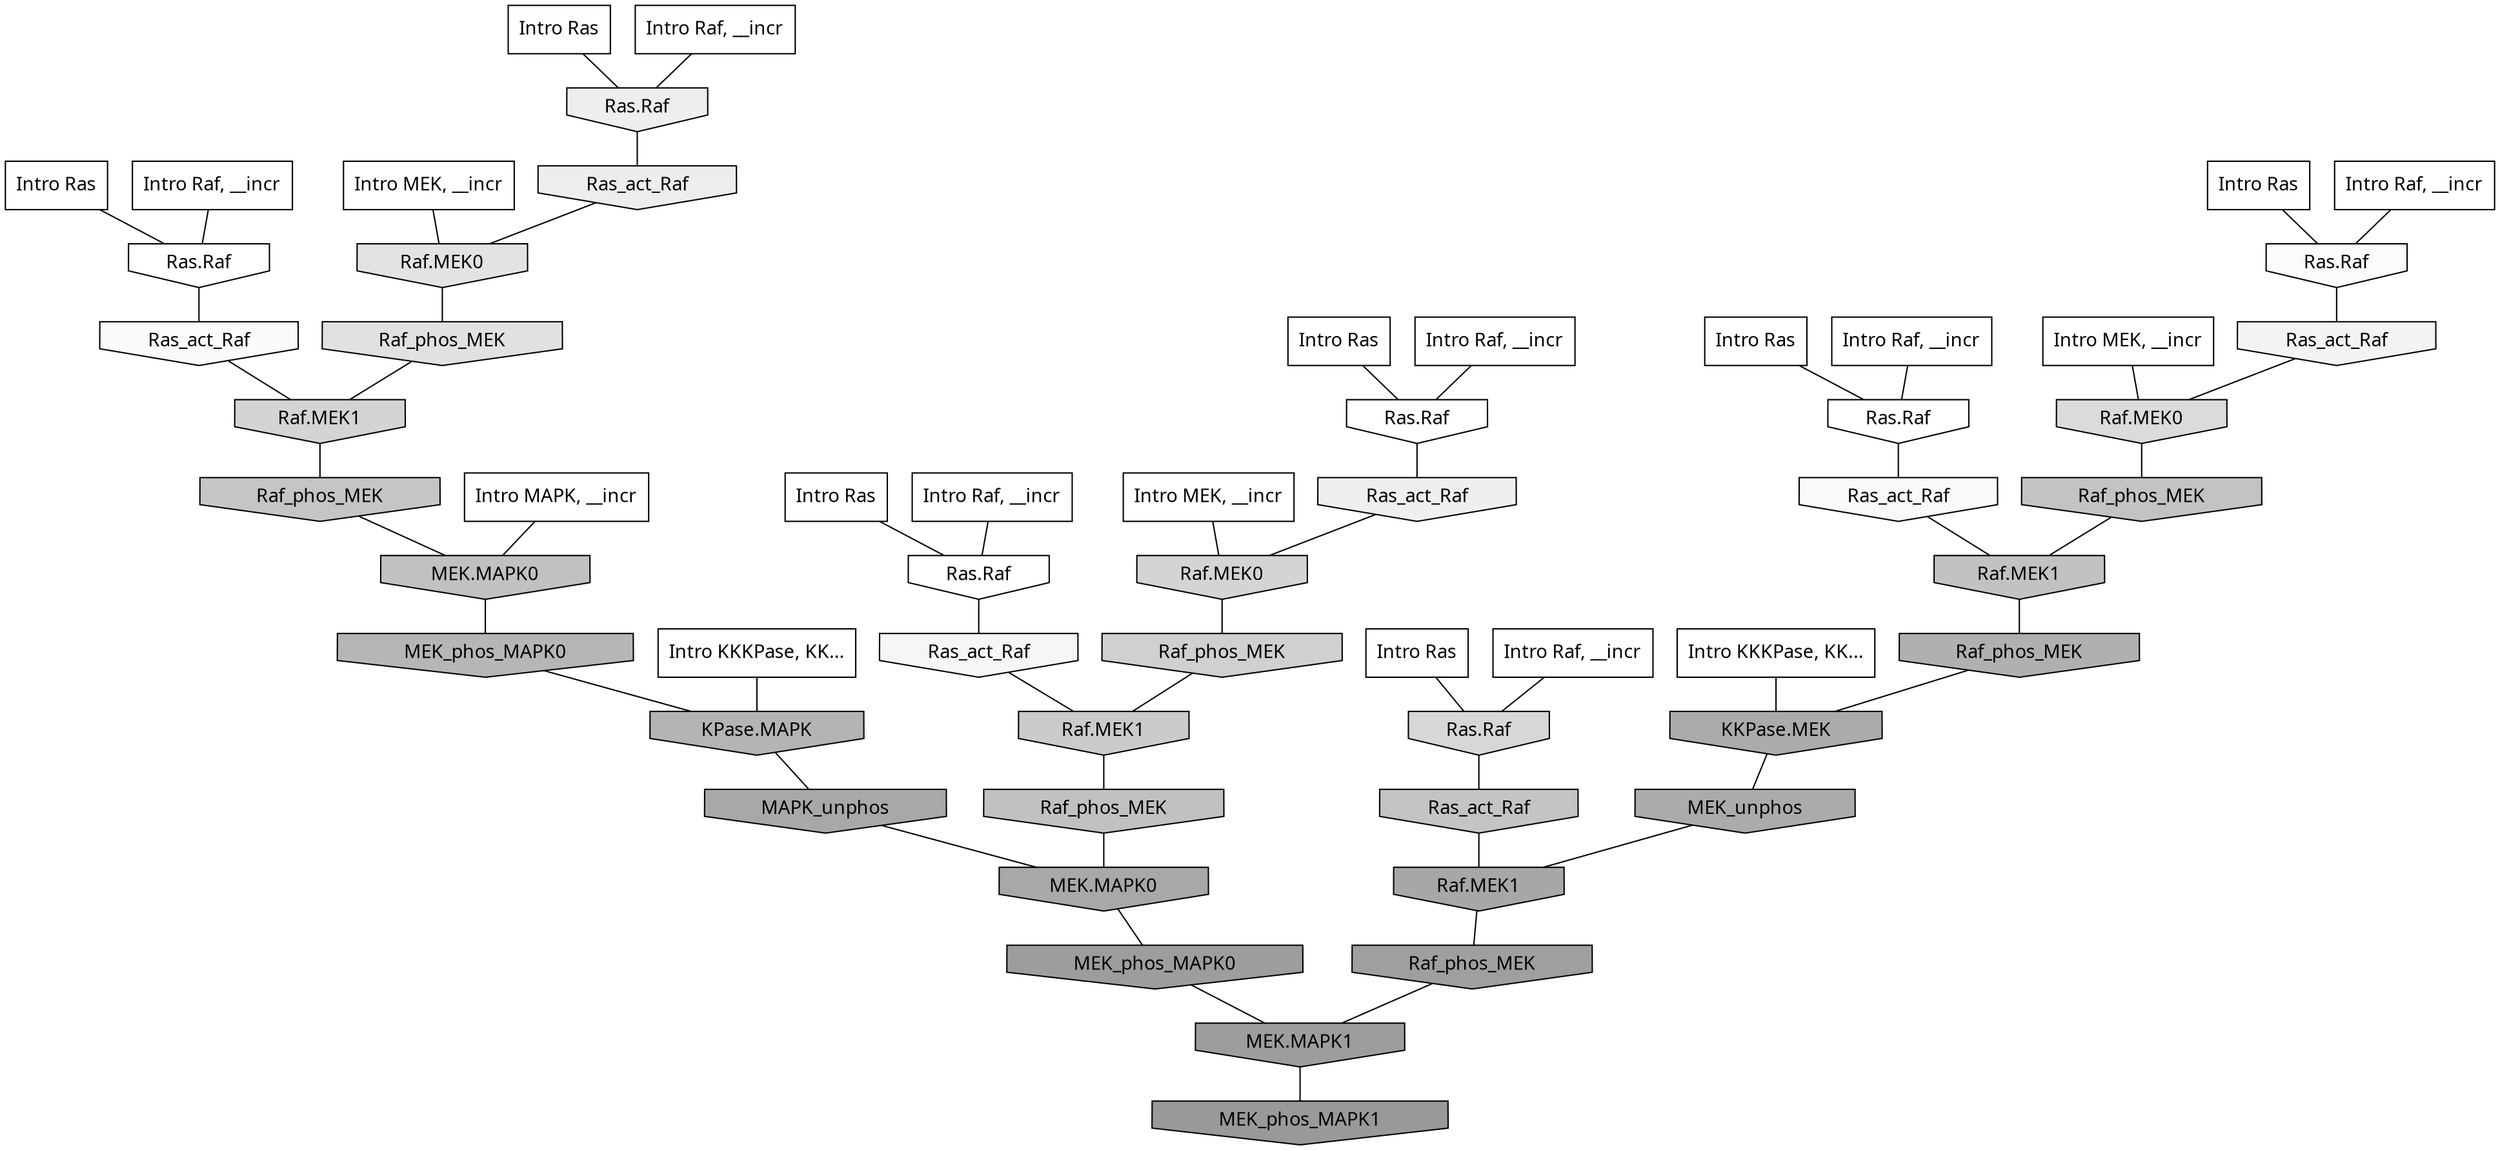 digraph G{
  rankdir="TB";
  ranksep=0.30;
  node [fontname="CMU Serif"];
  edge [fontname="CMU Serif"];
  
  13 [label="Intro Ras", shape=rectangle, style=filled, fillcolor="0.000 0.000 1.000"]
  
  25 [label="Intro Ras", shape=rectangle, style=filled, fillcolor="0.000 0.000 1.000"]
  
  30 [label="Intro Ras", shape=rectangle, style=filled, fillcolor="0.000 0.000 1.000"]
  
  33 [label="Intro Ras", shape=rectangle, style=filled, fillcolor="0.000 0.000 1.000"]
  
  47 [label="Intro Ras", shape=rectangle, style=filled, fillcolor="0.000 0.000 1.000"]
  
  62 [label="Intro Ras", shape=rectangle, style=filled, fillcolor="0.000 0.000 1.000"]
  
  73 [label="Intro Ras", shape=rectangle, style=filled, fillcolor="0.000 0.000 1.000"]
  
  282 [label="Intro Raf, __incr", shape=rectangle, style=filled, fillcolor="0.000 0.000 1.000"]
  
  298 [label="Intro Raf, __incr", shape=rectangle, style=filled, fillcolor="0.000 0.000 1.000"]
  
  359 [label="Intro Raf, __incr", shape=rectangle, style=filled, fillcolor="0.000 0.000 1.000"]
  
  495 [label="Intro Raf, __incr", shape=rectangle, style=filled, fillcolor="0.000 0.000 1.000"]
  
  509 [label="Intro Raf, __incr", shape=rectangle, style=filled, fillcolor="0.000 0.000 1.000"]
  
  634 [label="Intro Raf, __incr", shape=rectangle, style=filled, fillcolor="0.000 0.000 1.000"]
  
  709 [label="Intro Raf, __incr", shape=rectangle, style=filled, fillcolor="0.000 0.000 1.000"]
  
  1247 [label="Intro MEK, __incr", shape=rectangle, style=filled, fillcolor="0.000 0.000 1.000"]
  
  1729 [label="Intro MEK, __incr", shape=rectangle, style=filled, fillcolor="0.000 0.000 1.000"]
  
  1763 [label="Intro MEK, __incr", shape=rectangle, style=filled, fillcolor="0.000 0.000 1.000"]
  
  3094 [label="Intro MAPK, __incr", shape=rectangle, style=filled, fillcolor="0.000 0.000 1.000"]
  
  3107 [label="Intro KKKPase, KK...", shape=rectangle, style=filled, fillcolor="0.000 0.000 1.000"]
  
  3141 [label="Intro KKKPase, KK...", shape=rectangle, style=filled, fillcolor="0.000 0.000 1.000"]
  
  3227 [label="Ras.Raf", shape=invhouse, style=filled, fillcolor="0.000 0.000 1.000"]
  
  3245 [label="Ras.Raf", shape=invhouse, style=filled, fillcolor="0.000 0.000 1.000"]
  
  3284 [label="Ras.Raf", shape=invhouse, style=filled, fillcolor="0.000 0.000 1.000"]
  
  3334 [label="Ras.Raf", shape=invhouse, style=filled, fillcolor="0.000 0.000 0.997"]
  
  3449 [label="Ras.Raf", shape=invhouse, style=filled, fillcolor="0.000 0.000 0.982"]
  
  3468 [label="Ras_act_Raf", shape=invhouse, style=filled, fillcolor="0.000 0.000 0.980"]
  
  3524 [label="Ras_act_Raf", shape=invhouse, style=filled, fillcolor="0.000 0.000 0.973"]
  
  3653 [label="Ras_act_Raf", shape=invhouse, style=filled, fillcolor="0.000 0.000 0.961"]
  
  3776 [label="Ras_act_Raf", shape=invhouse, style=filled, fillcolor="0.000 0.000 0.953"]
  
  4133 [label="Ras_act_Raf", shape=invhouse, style=filled, fillcolor="0.000 0.000 0.934"]
  
  4154 [label="Ras.Raf", shape=invhouse, style=filled, fillcolor="0.000 0.000 0.933"]
  
  4228 [label="Ras_act_Raf", shape=invhouse, style=filled, fillcolor="0.000 0.000 0.929"]
  
  5028 [label="Raf.MEK0", shape=invhouse, style=filled, fillcolor="0.000 0.000 0.889"]
  
  5188 [label="Raf_phos_MEK", shape=invhouse, style=filled, fillcolor="0.000 0.000 0.881"]
  
  5699 [label="Raf.MEK0", shape=invhouse, style=filled, fillcolor="0.000 0.000 0.857"]
  
  6048 [label="Ras.Raf", shape=invhouse, style=filled, fillcolor="0.000 0.000 0.843"]
  
  6455 [label="Raf.MEK1", shape=invhouse, style=filled, fillcolor="0.000 0.000 0.829"]
  
  6473 [label="Raf.MEK0", shape=invhouse, style=filled, fillcolor="0.000 0.000 0.829"]
  
  6944 [label="Raf_phos_MEK", shape=invhouse, style=filled, fillcolor="0.000 0.000 0.814"]
  
  7819 [label="Raf.MEK1", shape=invhouse, style=filled, fillcolor="0.000 0.000 0.793"]
  
  8681 [label="Raf_phos_MEK", shape=invhouse, style=filled, fillcolor="0.000 0.000 0.772"]
  
  8887 [label="Ras_act_Raf", shape=invhouse, style=filled, fillcolor="0.000 0.000 0.767"]
  
  8970 [label="Raf_phos_MEK", shape=invhouse, style=filled, fillcolor="0.000 0.000 0.765"]
  
  9301 [label="Raf.MEK1", shape=invhouse, style=filled, fillcolor="0.000 0.000 0.758"]
  
  9455 [label="MEK.MAPK0", shape=invhouse, style=filled, fillcolor="0.000 0.000 0.756"]
  
  9491 [label="Raf_phos_MEK", shape=invhouse, style=filled, fillcolor="0.000 0.000 0.755"]
  
  12341 [label="MEK_phos_MAPK0", shape=invhouse, style=filled, fillcolor="0.000 0.000 0.711"]
  
  12952 [label="KPase.MAPK", shape=invhouse, style=filled, fillcolor="0.000 0.000 0.704"]
  
  14244 [label="Raf_phos_MEK", shape=invhouse, style=filled, fillcolor="0.000 0.000 0.689"]
  
  15709 [label="KKPase.MEK", shape=invhouse, style=filled, fillcolor="0.000 0.000 0.671"]
  
  15710 [label="MEK_unphos", shape=invhouse, style=filled, fillcolor="0.000 0.000 0.671"]
  
  16430 [label="MAPK_unphos", shape=invhouse, style=filled, fillcolor="0.000 0.000 0.658"]
  
  16431 [label="MEK.MAPK0", shape=invhouse, style=filled, fillcolor="0.000 0.000 0.658"]
  
  16708 [label="Raf.MEK1", shape=invhouse, style=filled, fillcolor="0.000 0.000 0.653"]
  
  17847 [label="Raf_phos_MEK", shape=invhouse, style=filled, fillcolor="0.000 0.000 0.624"]
  
  18060 [label="MEK_phos_MAPK0", shape=invhouse, style=filled, fillcolor="0.000 0.000 0.617"]
  
  18061 [label="MEK.MAPK1", shape=invhouse, style=filled, fillcolor="0.000 0.000 0.617"]
  
  18605 [label="MEK_phos_MAPK1", shape=invhouse, style=filled, fillcolor="0.000 0.000 0.600"]
  
  
  18061 -> 18605 [dir=none, color="0.000 0.000 0.000"] 
  18060 -> 18061 [dir=none, color="0.000 0.000 0.000"] 
  17847 -> 18061 [dir=none, color="0.000 0.000 0.000"] 
  16708 -> 17847 [dir=none, color="0.000 0.000 0.000"] 
  16431 -> 18060 [dir=none, color="0.000 0.000 0.000"] 
  16430 -> 16431 [dir=none, color="0.000 0.000 0.000"] 
  15710 -> 16708 [dir=none, color="0.000 0.000 0.000"] 
  15709 -> 15710 [dir=none, color="0.000 0.000 0.000"] 
  14244 -> 15709 [dir=none, color="0.000 0.000 0.000"] 
  12952 -> 16430 [dir=none, color="0.000 0.000 0.000"] 
  12341 -> 12952 [dir=none, color="0.000 0.000 0.000"] 
  9491 -> 16431 [dir=none, color="0.000 0.000 0.000"] 
  9455 -> 12341 [dir=none, color="0.000 0.000 0.000"] 
  9301 -> 14244 [dir=none, color="0.000 0.000 0.000"] 
  8970 -> 9301 [dir=none, color="0.000 0.000 0.000"] 
  8887 -> 16708 [dir=none, color="0.000 0.000 0.000"] 
  8681 -> 9455 [dir=none, color="0.000 0.000 0.000"] 
  7819 -> 9491 [dir=none, color="0.000 0.000 0.000"] 
  6944 -> 7819 [dir=none, color="0.000 0.000 0.000"] 
  6473 -> 6944 [dir=none, color="0.000 0.000 0.000"] 
  6455 -> 8681 [dir=none, color="0.000 0.000 0.000"] 
  6048 -> 8887 [dir=none, color="0.000 0.000 0.000"] 
  5699 -> 8970 [dir=none, color="0.000 0.000 0.000"] 
  5188 -> 6455 [dir=none, color="0.000 0.000 0.000"] 
  5028 -> 5188 [dir=none, color="0.000 0.000 0.000"] 
  4228 -> 5028 [dir=none, color="0.000 0.000 0.000"] 
  4154 -> 4228 [dir=none, color="0.000 0.000 0.000"] 
  4133 -> 6473 [dir=none, color="0.000 0.000 0.000"] 
  3776 -> 5699 [dir=none, color="0.000 0.000 0.000"] 
  3653 -> 7819 [dir=none, color="0.000 0.000 0.000"] 
  3524 -> 9301 [dir=none, color="0.000 0.000 0.000"] 
  3468 -> 6455 [dir=none, color="0.000 0.000 0.000"] 
  3449 -> 3776 [dir=none, color="0.000 0.000 0.000"] 
  3334 -> 3468 [dir=none, color="0.000 0.000 0.000"] 
  3284 -> 3653 [dir=none, color="0.000 0.000 0.000"] 
  3245 -> 3524 [dir=none, color="0.000 0.000 0.000"] 
  3227 -> 4133 [dir=none, color="0.000 0.000 0.000"] 
  3141 -> 12952 [dir=none, color="0.000 0.000 0.000"] 
  3107 -> 15709 [dir=none, color="0.000 0.000 0.000"] 
  3094 -> 9455 [dir=none, color="0.000 0.000 0.000"] 
  1763 -> 5028 [dir=none, color="0.000 0.000 0.000"] 
  1729 -> 6473 [dir=none, color="0.000 0.000 0.000"] 
  1247 -> 5699 [dir=none, color="0.000 0.000 0.000"] 
  709 -> 4154 [dir=none, color="0.000 0.000 0.000"] 
  634 -> 3449 [dir=none, color="0.000 0.000 0.000"] 
  509 -> 3227 [dir=none, color="0.000 0.000 0.000"] 
  495 -> 3245 [dir=none, color="0.000 0.000 0.000"] 
  359 -> 3284 [dir=none, color="0.000 0.000 0.000"] 
  298 -> 3334 [dir=none, color="0.000 0.000 0.000"] 
  282 -> 6048 [dir=none, color="0.000 0.000 0.000"] 
  73 -> 3284 [dir=none, color="0.000 0.000 0.000"] 
  62 -> 3245 [dir=none, color="0.000 0.000 0.000"] 
  47 -> 3227 [dir=none, color="0.000 0.000 0.000"] 
  33 -> 3449 [dir=none, color="0.000 0.000 0.000"] 
  30 -> 4154 [dir=none, color="0.000 0.000 0.000"] 
  25 -> 6048 [dir=none, color="0.000 0.000 0.000"] 
  13 -> 3334 [dir=none, color="0.000 0.000 0.000"] 
  
  }
